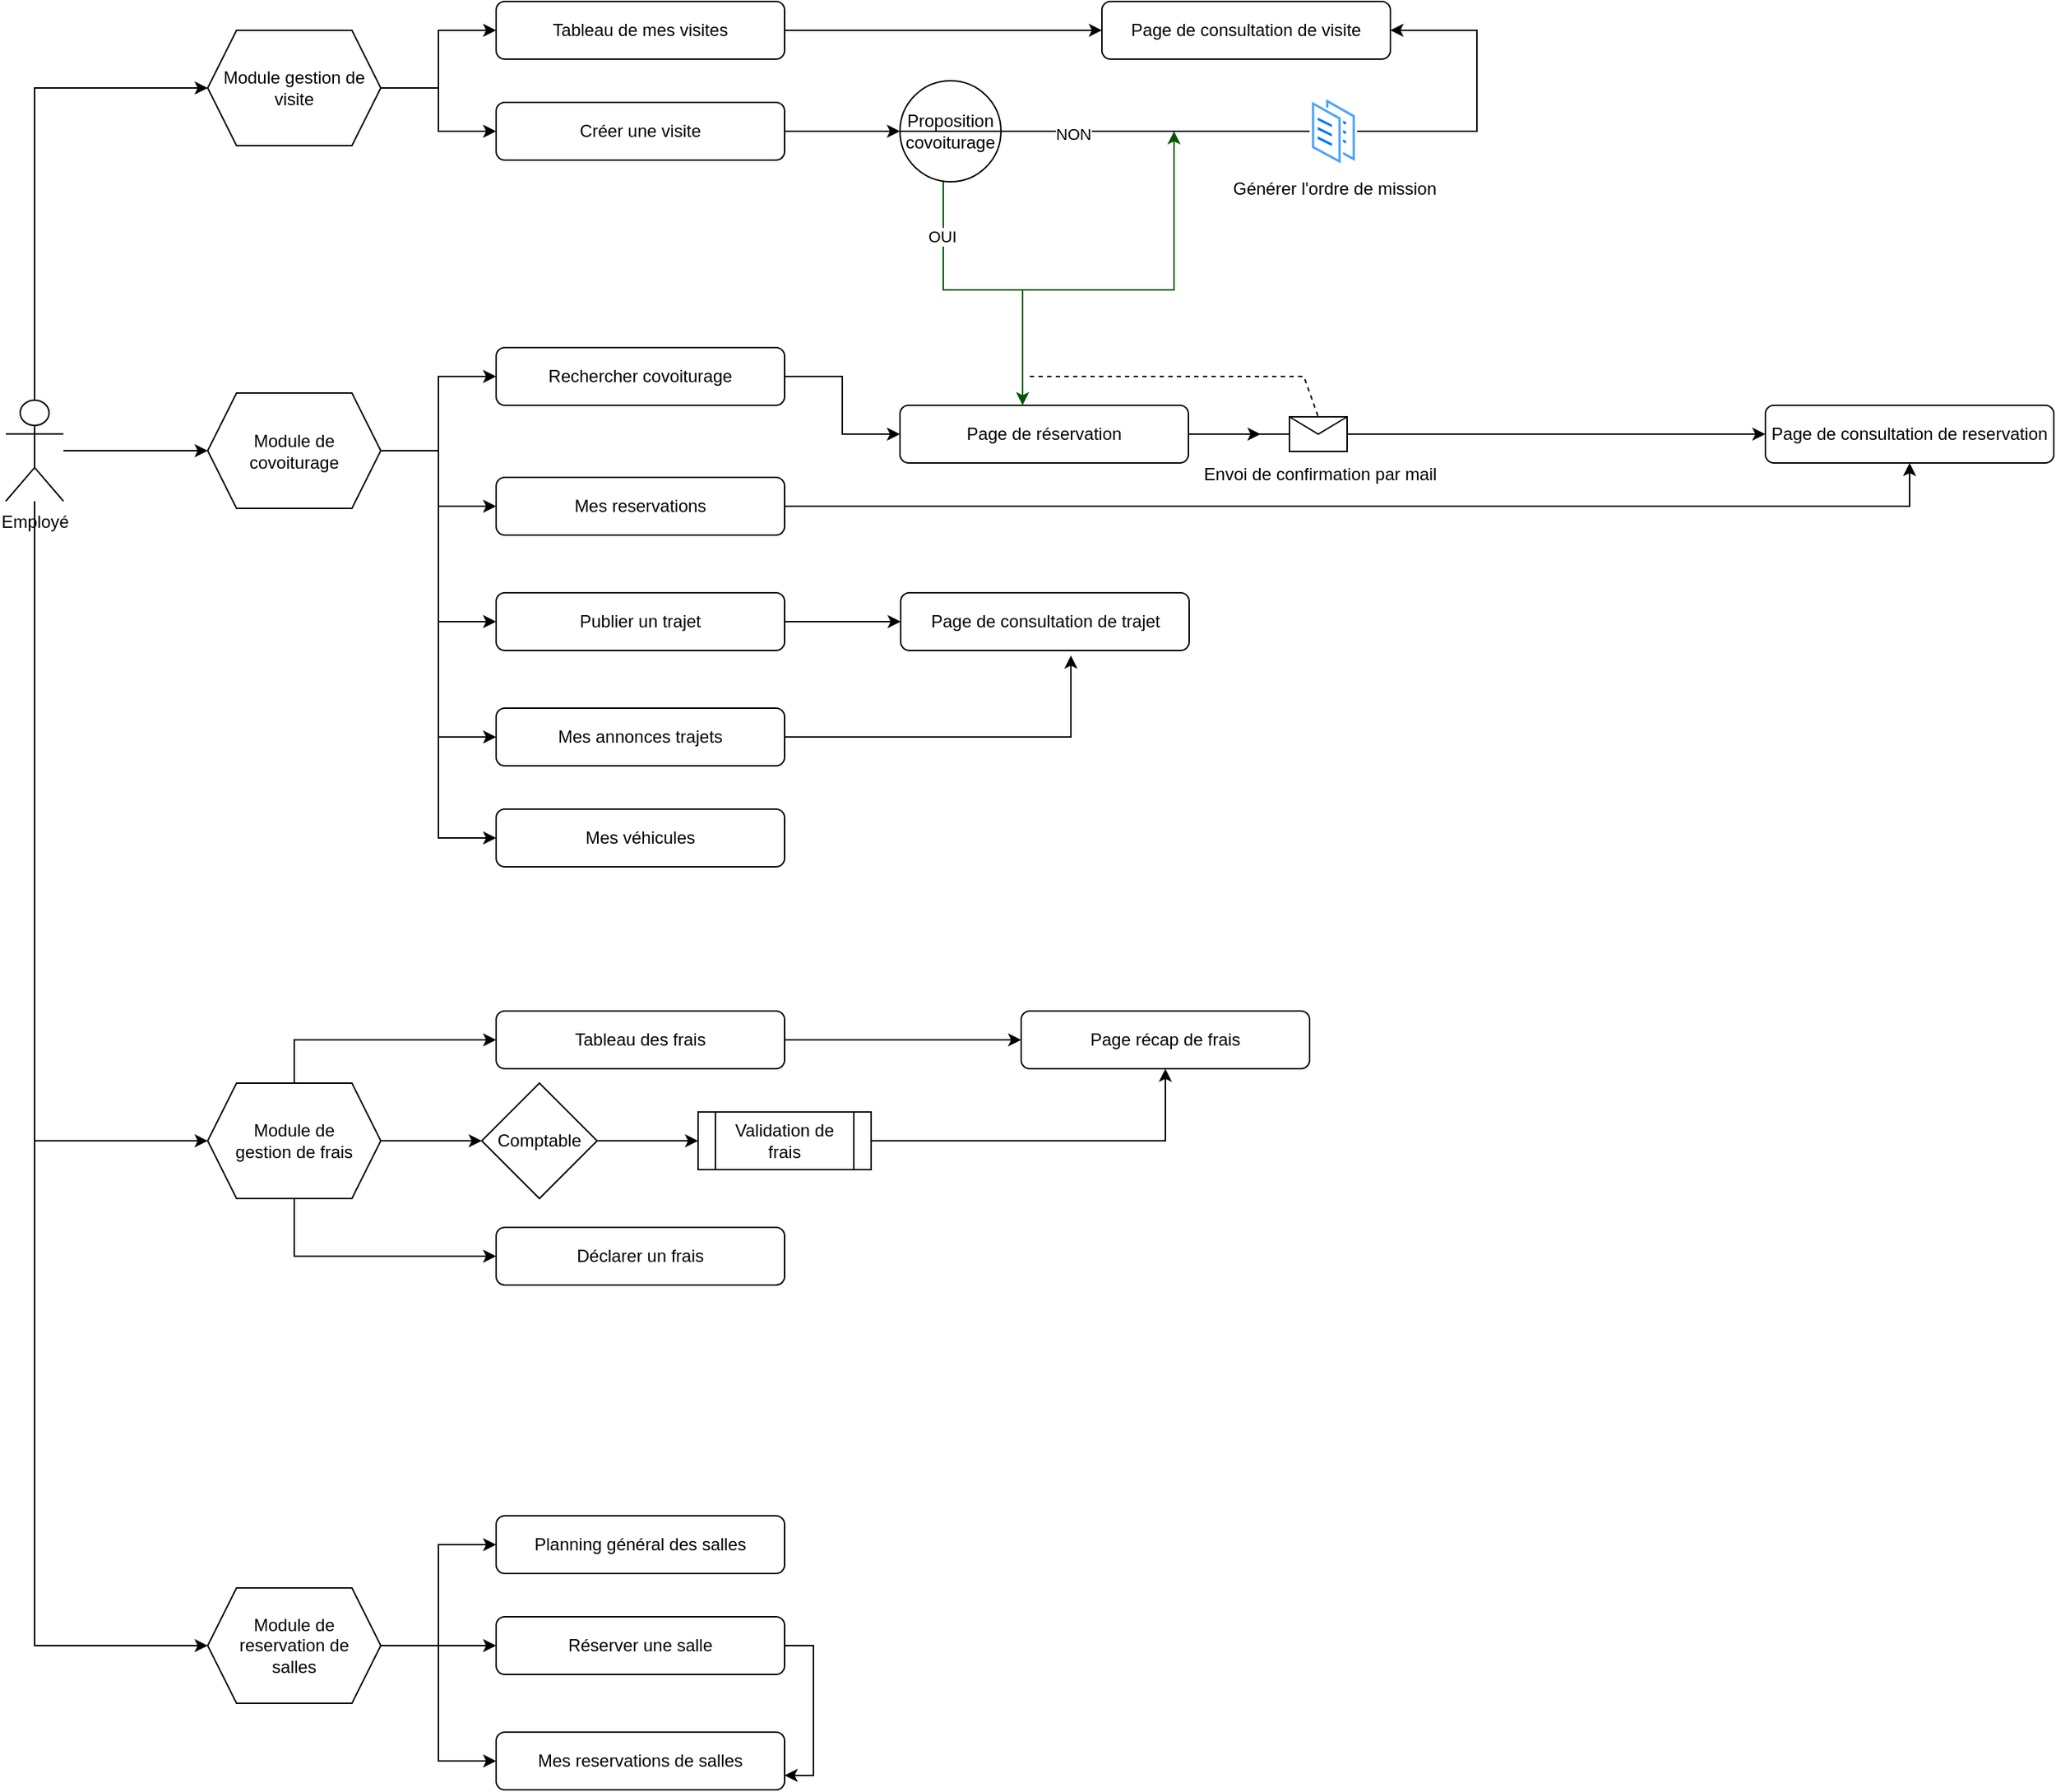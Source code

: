 <mxfile version="22.0.6" type="github">
  <diagram name="Page-1" id="EwJzgOxm_G4XAECukwM9">
    <mxGraphModel dx="3354" dy="782" grid="1" gridSize="10" guides="1" tooltips="1" connect="1" arrows="1" fold="1" page="1" pageScale="1" pageWidth="827" pageHeight="1169" math="0" shadow="0">
      <root>
        <mxCell id="0" />
        <mxCell id="1" parent="0" />
        <mxCell id="X8dY0_izw5UKXWrUzNRc-6" style="edgeStyle=orthogonalEdgeStyle;rounded=0;orthogonalLoop=1;jettySize=auto;html=1;entryX=0;entryY=0.5;entryDx=0;entryDy=0;" parent="1" target="cjrAuWvBvFFg3mzQt87p-3" edge="1">
          <mxGeometry relative="1" as="geometry">
            <mxPoint x="80" y="340" as="sourcePoint" />
            <Array as="points">
              <mxPoint x="80" y="120" />
            </Array>
          </mxGeometry>
        </mxCell>
        <mxCell id="X8dY0_izw5UKXWrUzNRc-15" style="edgeStyle=orthogonalEdgeStyle;rounded=0;orthogonalLoop=1;jettySize=auto;html=1;" parent="1" source="cjrAuWvBvFFg3mzQt87p-3" target="cjrAuWvBvFFg3mzQt87p-7" edge="1">
          <mxGeometry relative="1" as="geometry" />
        </mxCell>
        <mxCell id="X8dY0_izw5UKXWrUzNRc-16" style="edgeStyle=orthogonalEdgeStyle;rounded=0;orthogonalLoop=1;jettySize=auto;html=1;entryX=0;entryY=0.5;entryDx=0;entryDy=0;" parent="1" source="cjrAuWvBvFFg3mzQt87p-3" target="cjrAuWvBvFFg3mzQt87p-5" edge="1">
          <mxGeometry relative="1" as="geometry" />
        </mxCell>
        <mxCell id="cjrAuWvBvFFg3mzQt87p-3" value="Module gestion de visite" style="shape=hexagon;perimeter=hexagonPerimeter2;whiteSpace=wrap;html=1;fixedSize=1;" parent="1" vertex="1">
          <mxGeometry x="200" y="80" width="120" height="80" as="geometry" />
        </mxCell>
        <mxCell id="cjrAuWvBvFFg3mzQt87p-53" style="edgeStyle=orthogonalEdgeStyle;rounded=0;orthogonalLoop=1;jettySize=auto;html=1;entryX=0;entryY=0.5;entryDx=0;entryDy=0;" parent="1" source="cjrAuWvBvFFg3mzQt87p-5" target="cjrAuWvBvFFg3mzQt87p-52" edge="1">
          <mxGeometry relative="1" as="geometry" />
        </mxCell>
        <mxCell id="cjrAuWvBvFFg3mzQt87p-5" value="Créer une visite" style="rounded=1;whiteSpace=wrap;html=1;" parent="1" vertex="1">
          <mxGeometry x="400" y="130" width="200" height="40" as="geometry" />
        </mxCell>
        <mxCell id="cjrAuWvBvFFg3mzQt87p-6" value="Page de consultation de visite" style="rounded=1;whiteSpace=wrap;html=1;" parent="1" vertex="1">
          <mxGeometry x="820" y="60" width="200" height="40" as="geometry" />
        </mxCell>
        <mxCell id="cjrAuWvBvFFg3mzQt87p-49" style="edgeStyle=orthogonalEdgeStyle;rounded=0;orthogonalLoop=1;jettySize=auto;html=1;entryX=0;entryY=0.5;entryDx=0;entryDy=0;" parent="1" source="cjrAuWvBvFFg3mzQt87p-7" target="cjrAuWvBvFFg3mzQt87p-6" edge="1">
          <mxGeometry relative="1" as="geometry" />
        </mxCell>
        <mxCell id="cjrAuWvBvFFg3mzQt87p-7" value="Tableau de mes visites" style="rounded=1;whiteSpace=wrap;html=1;" parent="1" vertex="1">
          <mxGeometry x="400" y="60" width="200" height="40" as="geometry" />
        </mxCell>
        <mxCell id="X8dY0_izw5UKXWrUzNRc-17" style="edgeStyle=orthogonalEdgeStyle;rounded=0;orthogonalLoop=1;jettySize=auto;html=1;entryX=0;entryY=0.5;entryDx=0;entryDy=0;" parent="1" source="cjrAuWvBvFFg3mzQt87p-8" target="cjrAuWvBvFFg3mzQt87p-37" edge="1">
          <mxGeometry relative="1" as="geometry" />
        </mxCell>
        <mxCell id="X8dY0_izw5UKXWrUzNRc-18" style="edgeStyle=orthogonalEdgeStyle;rounded=0;orthogonalLoop=1;jettySize=auto;html=1;entryX=0;entryY=0.5;entryDx=0;entryDy=0;" parent="1" source="cjrAuWvBvFFg3mzQt87p-8" target="cjrAuWvBvFFg3mzQt87p-46" edge="1">
          <mxGeometry relative="1" as="geometry" />
        </mxCell>
        <mxCell id="X8dY0_izw5UKXWrUzNRc-19" style="edgeStyle=orthogonalEdgeStyle;rounded=0;orthogonalLoop=1;jettySize=auto;html=1;entryX=0;entryY=0.5;entryDx=0;entryDy=0;" parent="1" source="cjrAuWvBvFFg3mzQt87p-8" target="cjrAuWvBvFFg3mzQt87p-40" edge="1">
          <mxGeometry relative="1" as="geometry" />
        </mxCell>
        <mxCell id="X8dY0_izw5UKXWrUzNRc-20" style="edgeStyle=orthogonalEdgeStyle;rounded=0;orthogonalLoop=1;jettySize=auto;html=1;entryX=0;entryY=0.5;entryDx=0;entryDy=0;" parent="1" source="cjrAuWvBvFFg3mzQt87p-8" target="cjrAuWvBvFFg3mzQt87p-43" edge="1">
          <mxGeometry relative="1" as="geometry">
            <Array as="points">
              <mxPoint x="360" y="372" />
              <mxPoint x="360" y="570" />
            </Array>
          </mxGeometry>
        </mxCell>
        <mxCell id="TIspPs3cSa9JJA6Hel0X-8" style="edgeStyle=orthogonalEdgeStyle;rounded=0;orthogonalLoop=1;jettySize=auto;html=1;entryX=0;entryY=0.5;entryDx=0;entryDy=0;" edge="1" parent="1" source="cjrAuWvBvFFg3mzQt87p-8" target="TIspPs3cSa9JJA6Hel0X-7">
          <mxGeometry relative="1" as="geometry" />
        </mxCell>
        <mxCell id="cjrAuWvBvFFg3mzQt87p-8" value="Module de covoiturage" style="shape=hexagon;perimeter=hexagonPerimeter2;whiteSpace=wrap;html=1;fixedSize=1;" parent="1" vertex="1">
          <mxGeometry x="200" y="331.5" width="120" height="80" as="geometry" />
        </mxCell>
        <mxCell id="TIspPs3cSa9JJA6Hel0X-14" style="edgeStyle=orthogonalEdgeStyle;rounded=0;orthogonalLoop=1;jettySize=auto;html=1;entryX=0;entryY=0.5;entryDx=0;entryDy=0;" edge="1" parent="1" source="cjrAuWvBvFFg3mzQt87p-9" target="TIspPs3cSa9JJA6Hel0X-11">
          <mxGeometry relative="1" as="geometry">
            <Array as="points">
              <mxPoint x="260" y="780" />
            </Array>
          </mxGeometry>
        </mxCell>
        <mxCell id="TIspPs3cSa9JJA6Hel0X-15" style="edgeStyle=orthogonalEdgeStyle;rounded=0;orthogonalLoop=1;jettySize=auto;html=1;entryX=0;entryY=0.5;entryDx=0;entryDy=0;" edge="1" parent="1" source="cjrAuWvBvFFg3mzQt87p-9" target="TIspPs3cSa9JJA6Hel0X-12">
          <mxGeometry relative="1" as="geometry">
            <Array as="points">
              <mxPoint x="260" y="930" />
            </Array>
          </mxGeometry>
        </mxCell>
        <mxCell id="TIspPs3cSa9JJA6Hel0X-18" style="edgeStyle=orthogonalEdgeStyle;rounded=0;orthogonalLoop=1;jettySize=auto;html=1;entryX=0;entryY=0.5;entryDx=0;entryDy=0;" edge="1" parent="1" source="TIspPs3cSa9JJA6Hel0X-20" target="TIspPs3cSa9JJA6Hel0X-17">
          <mxGeometry relative="1" as="geometry" />
        </mxCell>
        <mxCell id="cjrAuWvBvFFg3mzQt87p-9" value="Module de &lt;br&gt;gestion de frais" style="shape=hexagon;perimeter=hexagonPerimeter2;whiteSpace=wrap;html=1;fixedSize=1;" parent="1" vertex="1">
          <mxGeometry x="200" y="810" width="120" height="80" as="geometry" />
        </mxCell>
        <mxCell id="TIspPs3cSa9JJA6Hel0X-25" style="edgeStyle=orthogonalEdgeStyle;rounded=0;orthogonalLoop=1;jettySize=auto;html=1;entryX=0;entryY=0.5;entryDx=0;entryDy=0;" edge="1" parent="1" source="cjrAuWvBvFFg3mzQt87p-10" target="TIspPs3cSa9JJA6Hel0X-22">
          <mxGeometry relative="1" as="geometry" />
        </mxCell>
        <mxCell id="TIspPs3cSa9JJA6Hel0X-26" style="edgeStyle=orthogonalEdgeStyle;rounded=0;orthogonalLoop=1;jettySize=auto;html=1;entryX=0;entryY=0.5;entryDx=0;entryDy=0;" edge="1" parent="1" source="cjrAuWvBvFFg3mzQt87p-10" target="TIspPs3cSa9JJA6Hel0X-23">
          <mxGeometry relative="1" as="geometry" />
        </mxCell>
        <mxCell id="TIspPs3cSa9JJA6Hel0X-27" style="edgeStyle=orthogonalEdgeStyle;rounded=0;orthogonalLoop=1;jettySize=auto;html=1;entryX=0;entryY=0.5;entryDx=0;entryDy=0;" edge="1" parent="1" source="cjrAuWvBvFFg3mzQt87p-10" target="TIspPs3cSa9JJA6Hel0X-24">
          <mxGeometry relative="1" as="geometry">
            <Array as="points">
              <mxPoint x="360" y="1200" />
              <mxPoint x="360" y="1280" />
              <mxPoint x="400" y="1280" />
            </Array>
          </mxGeometry>
        </mxCell>
        <mxCell id="cjrAuWvBvFFg3mzQt87p-10" value="Module de reservation de &lt;br&gt;salles" style="shape=hexagon;perimeter=hexagonPerimeter2;whiteSpace=wrap;html=1;fixedSize=1;" parent="1" vertex="1">
          <mxGeometry x="200" y="1160" width="120" height="80" as="geometry" />
        </mxCell>
        <mxCell id="cjrAuWvBvFFg3mzQt87p-30" style="edgeStyle=orthogonalEdgeStyle;rounded=0;orthogonalLoop=1;jettySize=auto;html=1;exitX=0.5;exitY=1;exitDx=0;exitDy=0;" parent="1" edge="1">
          <mxGeometry relative="1" as="geometry">
            <mxPoint x="460" y="350" as="sourcePoint" />
            <mxPoint x="460" y="350" as="targetPoint" />
          </mxGeometry>
        </mxCell>
        <mxCell id="cjrAuWvBvFFg3mzQt87p-34" style="edgeStyle=orthogonalEdgeStyle;rounded=0;orthogonalLoop=1;jettySize=auto;html=1;exitX=0.5;exitY=1;exitDx=0;exitDy=0;" parent="1" source="cjrAuWvBvFFg3mzQt87p-7" target="cjrAuWvBvFFg3mzQt87p-7" edge="1">
          <mxGeometry relative="1" as="geometry" />
        </mxCell>
        <mxCell id="cjrAuWvBvFFg3mzQt87p-59" style="edgeStyle=orthogonalEdgeStyle;rounded=0;orthogonalLoop=1;jettySize=auto;html=1;fillColor=#008a00;strokeColor=#005700;" parent="1" edge="1">
          <mxGeometry relative="1" as="geometry">
            <mxPoint x="870" y="150" as="targetPoint" />
            <mxPoint x="760" y="260" as="sourcePoint" />
            <Array as="points">
              <mxPoint x="770" y="260" />
              <mxPoint x="870" y="260" />
            </Array>
          </mxGeometry>
        </mxCell>
        <mxCell id="TIspPs3cSa9JJA6Hel0X-1" style="edgeStyle=orthogonalEdgeStyle;rounded=0;orthogonalLoop=1;jettySize=auto;html=1;entryX=0;entryY=0.5;entryDx=0;entryDy=0;" edge="1" parent="1" source="cjrAuWvBvFFg3mzQt87p-35" target="cjrAuWvBvFFg3mzQt87p-36">
          <mxGeometry relative="1" as="geometry" />
        </mxCell>
        <mxCell id="cjrAuWvBvFFg3mzQt87p-35" value="Page de réservation" style="rounded=1;whiteSpace=wrap;html=1;" parent="1" vertex="1">
          <mxGeometry x="680" y="340" width="200" height="40" as="geometry" />
        </mxCell>
        <mxCell id="cjrAuWvBvFFg3mzQt87p-36" value="Page de consultation de reservation" style="rounded=1;whiteSpace=wrap;html=1;" parent="1" vertex="1">
          <mxGeometry x="1280" y="340" width="200" height="40" as="geometry" />
        </mxCell>
        <mxCell id="TIspPs3cSa9JJA6Hel0X-5" style="edgeStyle=orthogonalEdgeStyle;rounded=0;orthogonalLoop=1;jettySize=auto;html=1;entryX=0.5;entryY=1;entryDx=0;entryDy=0;" edge="1" parent="1" source="cjrAuWvBvFFg3mzQt87p-37" target="cjrAuWvBvFFg3mzQt87p-36">
          <mxGeometry relative="1" as="geometry" />
        </mxCell>
        <mxCell id="cjrAuWvBvFFg3mzQt87p-37" value="Mes reservations" style="rounded=1;whiteSpace=wrap;html=1;" parent="1" vertex="1">
          <mxGeometry x="400" y="390" width="200" height="40" as="geometry" />
        </mxCell>
        <mxCell id="cjrAuWvBvFFg3mzQt87p-38" style="edgeStyle=orthogonalEdgeStyle;rounded=0;orthogonalLoop=1;jettySize=auto;html=1;exitX=0.5;exitY=1;exitDx=0;exitDy=0;" parent="1" source="cjrAuWvBvFFg3mzQt87p-37" target="cjrAuWvBvFFg3mzQt87p-37" edge="1">
          <mxGeometry relative="1" as="geometry" />
        </mxCell>
        <mxCell id="cjrAuWvBvFFg3mzQt87p-39" value="Page de consultation de trajet" style="rounded=1;whiteSpace=wrap;html=1;" parent="1" vertex="1">
          <mxGeometry x="680.5" y="470" width="200" height="40" as="geometry" />
        </mxCell>
        <mxCell id="cjrAuWvBvFFg3mzQt87p-42" style="edgeStyle=orthogonalEdgeStyle;rounded=0;orthogonalLoop=1;jettySize=auto;html=1;" parent="1" source="cjrAuWvBvFFg3mzQt87p-40" target="cjrAuWvBvFFg3mzQt87p-39" edge="1">
          <mxGeometry relative="1" as="geometry" />
        </mxCell>
        <mxCell id="cjrAuWvBvFFg3mzQt87p-40" value="Publier un trajet" style="rounded=1;whiteSpace=wrap;html=1;" parent="1" vertex="1">
          <mxGeometry x="400" y="470" width="200" height="40" as="geometry" />
        </mxCell>
        <mxCell id="cjrAuWvBvFFg3mzQt87p-45" style="edgeStyle=orthogonalEdgeStyle;rounded=0;orthogonalLoop=1;jettySize=auto;html=1;entryX=0.59;entryY=1.088;entryDx=0;entryDy=0;entryPerimeter=0;" parent="1" source="cjrAuWvBvFFg3mzQt87p-43" target="cjrAuWvBvFFg3mzQt87p-39" edge="1">
          <mxGeometry relative="1" as="geometry" />
        </mxCell>
        <mxCell id="cjrAuWvBvFFg3mzQt87p-43" value="Mes annonces trajets" style="rounded=1;whiteSpace=wrap;html=1;" parent="1" vertex="1">
          <mxGeometry x="400" y="550" width="200" height="40" as="geometry" />
        </mxCell>
        <mxCell id="cjrAuWvBvFFg3mzQt87p-47" style="edgeStyle=orthogonalEdgeStyle;rounded=0;orthogonalLoop=1;jettySize=auto;html=1;entryX=0;entryY=0.5;entryDx=0;entryDy=0;" parent="1" source="cjrAuWvBvFFg3mzQt87p-46" target="cjrAuWvBvFFg3mzQt87p-35" edge="1">
          <mxGeometry relative="1" as="geometry" />
        </mxCell>
        <mxCell id="cjrAuWvBvFFg3mzQt87p-46" value="Rechercher covoiturage" style="rounded=1;whiteSpace=wrap;html=1;" parent="1" vertex="1">
          <mxGeometry x="400" y="300" width="200" height="40" as="geometry" />
        </mxCell>
        <mxCell id="cjrAuWvBvFFg3mzQt87p-67" style="edgeStyle=orthogonalEdgeStyle;rounded=0;orthogonalLoop=1;jettySize=auto;html=1;entryX=1;entryY=0.5;entryDx=0;entryDy=0;" parent="1" source="cjrAuWvBvFFg3mzQt87p-52" target="cjrAuWvBvFFg3mzQt87p-6" edge="1">
          <mxGeometry relative="1" as="geometry">
            <Array as="points">
              <mxPoint x="1080" y="150" />
              <mxPoint x="1080" y="80" />
            </Array>
          </mxGeometry>
        </mxCell>
        <mxCell id="X8dY0_izw5UKXWrUzNRc-22" value="NON" style="edgeLabel;html=1;align=center;verticalAlign=middle;resizable=0;points=[];" parent="cjrAuWvBvFFg3mzQt87p-67" vertex="1" connectable="0">
          <mxGeometry x="-0.782" y="-2" relative="1" as="geometry">
            <mxPoint as="offset" />
          </mxGeometry>
        </mxCell>
        <mxCell id="X8dY0_izw5UKXWrUzNRc-1" style="edgeStyle=orthogonalEdgeStyle;rounded=0;orthogonalLoop=1;jettySize=auto;html=1;fillColor=#008a00;strokeColor=#005700;" parent="1" edge="1">
          <mxGeometry relative="1" as="geometry">
            <mxPoint x="710" y="185" as="sourcePoint" />
            <mxPoint x="765" y="340" as="targetPoint" />
            <Array as="points">
              <mxPoint x="710" y="260" />
              <mxPoint x="765" y="260" />
            </Array>
          </mxGeometry>
        </mxCell>
        <mxCell id="X8dY0_izw5UKXWrUzNRc-21" value="OUI" style="edgeLabel;html=1;align=center;verticalAlign=middle;resizable=0;points=[];" parent="X8dY0_izw5UKXWrUzNRc-1" vertex="1" connectable="0">
          <mxGeometry x="-0.64" y="-1" relative="1" as="geometry">
            <mxPoint as="offset" />
          </mxGeometry>
        </mxCell>
        <mxCell id="cjrAuWvBvFFg3mzQt87p-52" value="Proposition covoiturage" style="shape=lineEllipse;perimeter=ellipsePerimeter;whiteSpace=wrap;html=1;backgroundOutline=1;" parent="1" vertex="1">
          <mxGeometry x="680" y="115" width="70" height="70" as="geometry" />
        </mxCell>
        <mxCell id="cjrAuWvBvFFg3mzQt87p-62" value="Générer l&#39;ordre de mission" style="text;html=1;align=center;verticalAlign=middle;resizable=0;points=[];autosize=1;strokeColor=none;fillColor=none;" parent="1" vertex="1">
          <mxGeometry x="900.5" y="175" width="160" height="30" as="geometry" />
        </mxCell>
        <mxCell id="cjrAuWvBvFFg3mzQt87p-69" value="" style="image;aspect=fixed;perimeter=ellipsePerimeter;html=1;align=center;shadow=0;dashed=0;spacingTop=3;image=img/lib/active_directory/documents.svg;" parent="1" vertex="1">
          <mxGeometry x="964" y="125" width="33" height="50" as="geometry" />
        </mxCell>
        <mxCell id="cjrAuWvBvFFg3mzQt87p-77" value="" style="endArrow=classic;html=1;rounded=0;" parent="1" edge="1">
          <mxGeometry relative="1" as="geometry">
            <mxPoint x="920" y="360" as="sourcePoint" />
            <mxPoint x="930" y="360" as="targetPoint" />
          </mxGeometry>
        </mxCell>
        <mxCell id="cjrAuWvBvFFg3mzQt87p-78" value="" style="shape=message;html=1;outlineConnect=0;" parent="cjrAuWvBvFFg3mzQt87p-77" vertex="1">
          <mxGeometry width="40" height="24" relative="1" as="geometry">
            <mxPoint x="25" y="-12" as="offset" />
          </mxGeometry>
        </mxCell>
        <mxCell id="cjrAuWvBvFFg3mzQt87p-81" value="Envoi de confirmation par mail" style="text;html=1;align=center;verticalAlign=middle;resizable=0;points=[];autosize=1;strokeColor=none;fillColor=none;" parent="1" vertex="1">
          <mxGeometry x="880.5" y="373" width="180" height="30" as="geometry" />
        </mxCell>
        <mxCell id="X8dY0_izw5UKXWrUzNRc-3" value="" style="endArrow=none;dashed=1;html=1;rounded=0;entryX=0.5;entryY=0;entryDx=0;entryDy=0;" parent="1" target="cjrAuWvBvFFg3mzQt87p-78" edge="1">
          <mxGeometry width="50" height="50" relative="1" as="geometry">
            <mxPoint x="770" y="320" as="sourcePoint" />
            <mxPoint x="960" y="320" as="targetPoint" />
            <Array as="points">
              <mxPoint x="830" y="320" />
              <mxPoint x="960" y="320" />
            </Array>
          </mxGeometry>
        </mxCell>
        <mxCell id="TIspPs3cSa9JJA6Hel0X-3" style="edgeStyle=orthogonalEdgeStyle;rounded=0;orthogonalLoop=1;jettySize=auto;html=1;entryX=0;entryY=0.5;entryDx=0;entryDy=0;" edge="1" parent="1" source="X8dY0_izw5UKXWrUzNRc-10" target="cjrAuWvBvFFg3mzQt87p-8">
          <mxGeometry relative="1" as="geometry" />
        </mxCell>
        <mxCell id="TIspPs3cSa9JJA6Hel0X-9" style="edgeStyle=orthogonalEdgeStyle;rounded=0;orthogonalLoop=1;jettySize=auto;html=1;entryX=0;entryY=0.5;entryDx=0;entryDy=0;" edge="1" parent="1" source="X8dY0_izw5UKXWrUzNRc-10" target="cjrAuWvBvFFg3mzQt87p-9">
          <mxGeometry relative="1" as="geometry">
            <Array as="points">
              <mxPoint x="80" y="850" />
            </Array>
          </mxGeometry>
        </mxCell>
        <mxCell id="TIspPs3cSa9JJA6Hel0X-29" style="edgeStyle=orthogonalEdgeStyle;rounded=0;orthogonalLoop=1;jettySize=auto;html=1;entryX=0;entryY=0.5;entryDx=0;entryDy=0;" edge="1" parent="1" source="X8dY0_izw5UKXWrUzNRc-10" target="cjrAuWvBvFFg3mzQt87p-10">
          <mxGeometry relative="1" as="geometry">
            <Array as="points">
              <mxPoint x="80" y="1200" />
            </Array>
          </mxGeometry>
        </mxCell>
        <mxCell id="X8dY0_izw5UKXWrUzNRc-10" value="Employé" style="shape=umlActor;verticalLabelPosition=bottom;verticalAlign=top;html=1;outlineConnect=0;" parent="1" vertex="1">
          <mxGeometry x="60" y="336.5" width="40" height="70" as="geometry" />
        </mxCell>
        <mxCell id="TIspPs3cSa9JJA6Hel0X-7" value="Mes véhicules" style="rounded=1;whiteSpace=wrap;html=1;" vertex="1" parent="1">
          <mxGeometry x="400" y="620" width="200" height="40" as="geometry" />
        </mxCell>
        <mxCell id="TIspPs3cSa9JJA6Hel0X-10" value="Page récap de frais" style="rounded=1;whiteSpace=wrap;html=1;" vertex="1" parent="1">
          <mxGeometry x="764" y="760" width="200" height="40" as="geometry" />
        </mxCell>
        <mxCell id="TIspPs3cSa9JJA6Hel0X-16" style="edgeStyle=orthogonalEdgeStyle;rounded=0;orthogonalLoop=1;jettySize=auto;html=1;" edge="1" parent="1" source="TIspPs3cSa9JJA6Hel0X-11" target="TIspPs3cSa9JJA6Hel0X-10">
          <mxGeometry relative="1" as="geometry" />
        </mxCell>
        <mxCell id="TIspPs3cSa9JJA6Hel0X-11" value="Tableau des frais" style="rounded=1;whiteSpace=wrap;html=1;" vertex="1" parent="1">
          <mxGeometry x="400" y="760" width="200" height="40" as="geometry" />
        </mxCell>
        <mxCell id="TIspPs3cSa9JJA6Hel0X-12" value="Déclarer un frais" style="rounded=1;whiteSpace=wrap;html=1;" vertex="1" parent="1">
          <mxGeometry x="400" y="910" width="200" height="40" as="geometry" />
        </mxCell>
        <mxCell id="TIspPs3cSa9JJA6Hel0X-19" style="edgeStyle=orthogonalEdgeStyle;rounded=0;orthogonalLoop=1;jettySize=auto;html=1;entryX=0.5;entryY=1;entryDx=0;entryDy=0;" edge="1" parent="1" source="TIspPs3cSa9JJA6Hel0X-17" target="TIspPs3cSa9JJA6Hel0X-10">
          <mxGeometry relative="1" as="geometry" />
        </mxCell>
        <mxCell id="TIspPs3cSa9JJA6Hel0X-17" value="Validation de frais" style="shape=process;whiteSpace=wrap;html=1;backgroundOutline=1;" vertex="1" parent="1">
          <mxGeometry x="540" y="830" width="120" height="40" as="geometry" />
        </mxCell>
        <mxCell id="TIspPs3cSa9JJA6Hel0X-21" value="" style="edgeStyle=orthogonalEdgeStyle;rounded=0;orthogonalLoop=1;jettySize=auto;html=1;entryX=0;entryY=0.5;entryDx=0;entryDy=0;" edge="1" parent="1" source="cjrAuWvBvFFg3mzQt87p-9" target="TIspPs3cSa9JJA6Hel0X-20">
          <mxGeometry relative="1" as="geometry">
            <mxPoint x="320" y="850" as="sourcePoint" />
            <mxPoint x="540" y="850" as="targetPoint" />
          </mxGeometry>
        </mxCell>
        <mxCell id="TIspPs3cSa9JJA6Hel0X-20" value="Comptable" style="rhombus;whiteSpace=wrap;html=1;" vertex="1" parent="1">
          <mxGeometry x="390" y="810" width="80" height="80" as="geometry" />
        </mxCell>
        <mxCell id="TIspPs3cSa9JJA6Hel0X-22" value="Planning général des salles" style="rounded=1;whiteSpace=wrap;html=1;" vertex="1" parent="1">
          <mxGeometry x="400" y="1110" width="200" height="40" as="geometry" />
        </mxCell>
        <mxCell id="TIspPs3cSa9JJA6Hel0X-28" style="edgeStyle=orthogonalEdgeStyle;rounded=0;orthogonalLoop=1;jettySize=auto;html=1;entryX=1;entryY=0.75;entryDx=0;entryDy=0;" edge="1" parent="1" source="TIspPs3cSa9JJA6Hel0X-23" target="TIspPs3cSa9JJA6Hel0X-24">
          <mxGeometry relative="1" as="geometry">
            <Array as="points">
              <mxPoint x="620" y="1200" />
              <mxPoint x="620" y="1290" />
            </Array>
          </mxGeometry>
        </mxCell>
        <mxCell id="TIspPs3cSa9JJA6Hel0X-23" value="Réserver une salle" style="rounded=1;whiteSpace=wrap;html=1;" vertex="1" parent="1">
          <mxGeometry x="400" y="1180" width="200" height="40" as="geometry" />
        </mxCell>
        <mxCell id="TIspPs3cSa9JJA6Hel0X-24" value="Mes reservations de salles" style="rounded=1;whiteSpace=wrap;html=1;" vertex="1" parent="1">
          <mxGeometry x="400" y="1260" width="200" height="40" as="geometry" />
        </mxCell>
      </root>
    </mxGraphModel>
  </diagram>
</mxfile>
